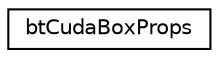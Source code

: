digraph "Graphical Class Hierarchy"
{
  edge [fontname="Helvetica",fontsize="10",labelfontname="Helvetica",labelfontsize="10"];
  node [fontname="Helvetica",fontsize="10",shape=record];
  rankdir="LR";
  Node1 [label="btCudaBoxProps",height=0.2,width=0.4,color="black", fillcolor="white", style="filled",URL="$structbt_cuda_box_props.html"];
}
